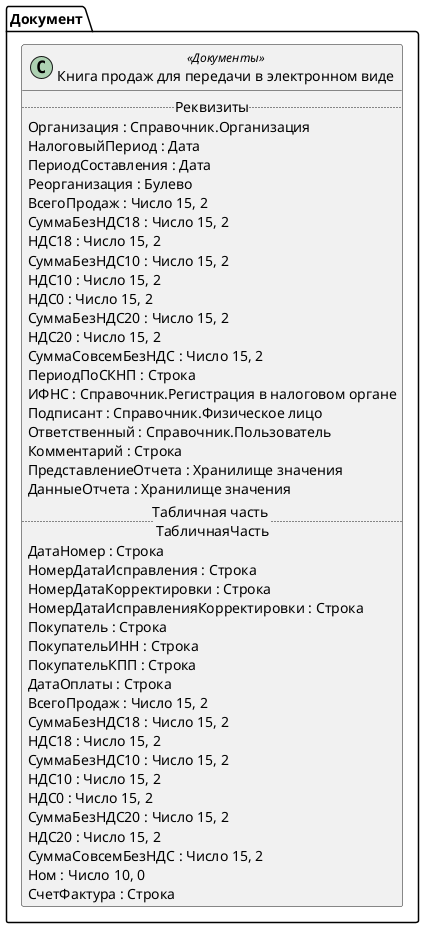 ﻿@startuml КнигаПродажДляПередачиВЭлектронномВиде
'!include templates.wsd
'..\include templates.wsd
class Документ.КнигаПродажДляПередачиВЭлектронномВиде as "Книга продаж для передачи в электронном виде" <<Документы>>
{
..Реквизиты..
Организация : Справочник.Организация
НалоговыйПериод : Дата
ПериодСоставления : Дата
Реорганизация : Булево
ВсегоПродаж : Число 15, 2
СуммаБезНДС18 : Число 15, 2
НДС18 : Число 15, 2
СуммаБезНДС10 : Число 15, 2
НДС10 : Число 15, 2
НДС0 : Число 15, 2
СуммаБезНДС20 : Число 15, 2
НДС20 : Число 15, 2
СуммаСовсемБезНДС : Число 15, 2
ПериодПоСКНП : Строка
ИФНС : Справочник.Регистрация в налоговом органе
Подписант : Справочник.Физическое лицо
Ответственный : Справочник.Пользователь
Комментарий : Строка
ПредставлениеОтчета : Хранилище значения
ДанныеОтчета : Хранилище значения
..Табличная часть \n ТабличнаяЧасть..
ДатаНомер : Строка
НомерДатаИсправления : Строка
НомерДатаКорректировки : Строка
НомерДатаИсправленияКорректировки : Строка
Покупатель : Строка
ПокупательИНН : Строка
ПокупательКПП : Строка
ДатаОплаты : Строка
ВсегоПродаж : Число 15, 2
СуммаБезНДС18 : Число 15, 2
НДС18 : Число 15, 2
СуммаБезНДС10 : Число 15, 2
НДС10 : Число 15, 2
НДС0 : Число 15, 2
СуммаБезНДС20 : Число 15, 2
НДС20 : Число 15, 2
СуммаСовсемБезНДС : Число 15, 2
Ном : Число 10, 0
СчетФактура : Строка
}
@enduml

